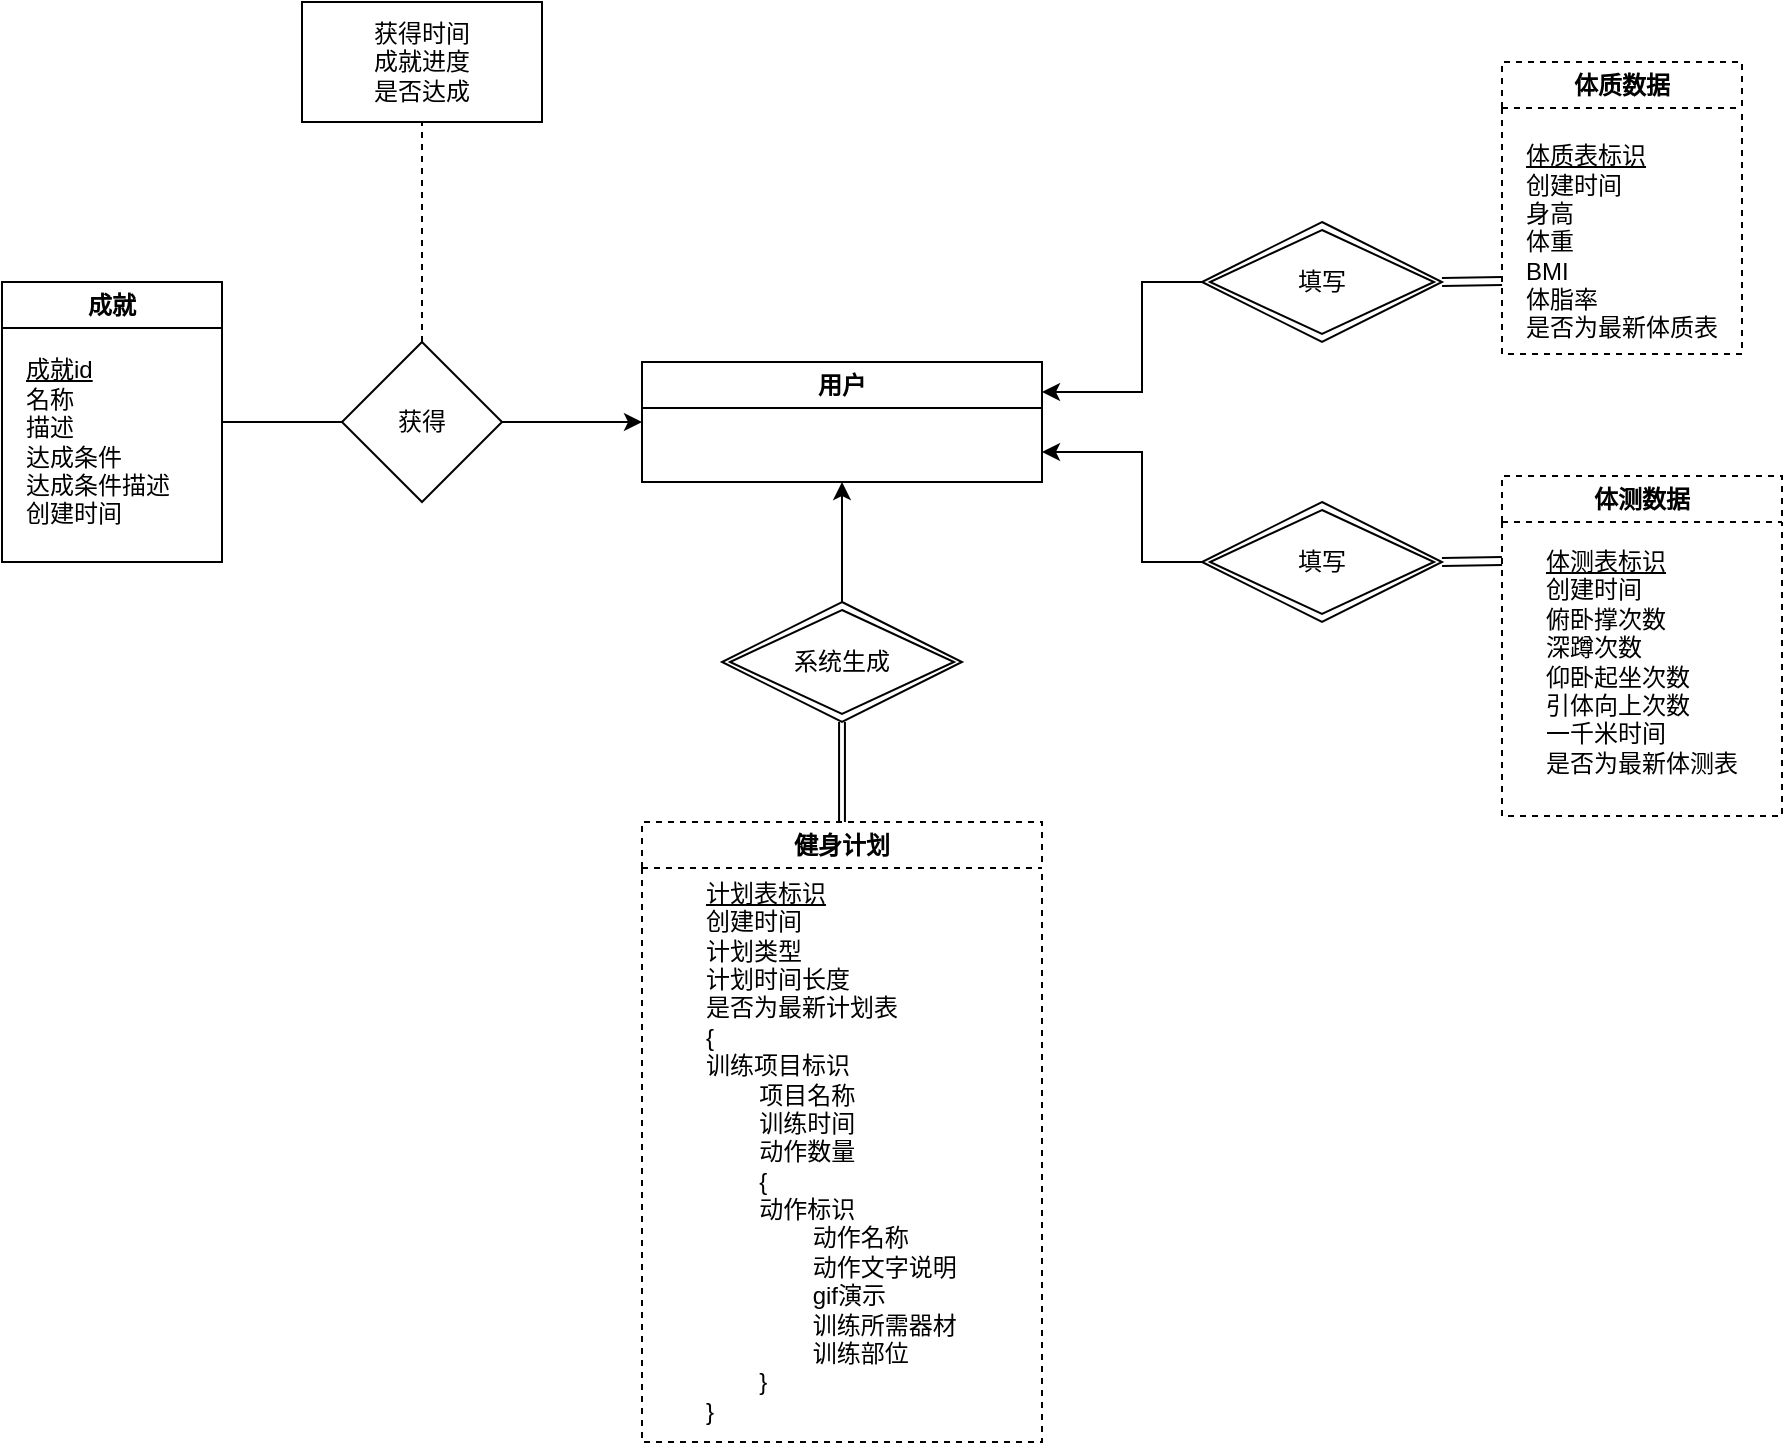 <mxfile version="24.4.0" type="device">
  <diagram name="第 1 页" id="iI1LpHMIFWrkIWX99k92">
    <mxGraphModel dx="1526" dy="1029" grid="1" gridSize="10" guides="1" tooltips="1" connect="1" arrows="1" fold="1" page="1" pageScale="1" pageWidth="827" pageHeight="1169" math="0" shadow="0">
      <root>
        <mxCell id="0" />
        <mxCell id="1" parent="0" />
        <mxCell id="k9xI1la4GZYIBO2oAjRl-1" value="用户" style="swimlane;whiteSpace=wrap;html=1;startSize=23;" vertex="1" parent="1">
          <mxGeometry x="420" y="380" width="200" height="60" as="geometry" />
        </mxCell>
        <mxCell id="k9xI1la4GZYIBO2oAjRl-2" value="获得" style="rhombus;whiteSpace=wrap;html=1;" vertex="1" parent="1">
          <mxGeometry x="270" y="370" width="80" height="80" as="geometry" />
        </mxCell>
        <mxCell id="k9xI1la4GZYIBO2oAjRl-3" value="成就" style="swimlane;whiteSpace=wrap;html=1;startSize=23;" vertex="1" parent="1">
          <mxGeometry x="100" y="340" width="110" height="140" as="geometry" />
        </mxCell>
        <mxCell id="k9xI1la4GZYIBO2oAjRl-30" value="&lt;u&gt;成就id&lt;/u&gt;&lt;div&gt;名称&lt;/div&gt;&lt;div&gt;描述&lt;/div&gt;&lt;div&gt;达成条件&lt;/div&gt;&lt;div&gt;达成条件描述&lt;/div&gt;&lt;div&gt;创建时间&lt;/div&gt;" style="text;html=1;align=left;verticalAlign=middle;resizable=0;points=[];autosize=1;strokeColor=none;fillColor=none;" vertex="1" parent="k9xI1la4GZYIBO2oAjRl-3">
          <mxGeometry x="10" y="30" width="100" height="100" as="geometry" />
        </mxCell>
        <mxCell id="k9xI1la4GZYIBO2oAjRl-10" value="" style="endArrow=classic;html=1;rounded=0;exitX=1;exitY=0.5;exitDx=0;exitDy=0;entryX=0;entryY=0.5;entryDx=0;entryDy=0;" edge="1" parent="1" source="k9xI1la4GZYIBO2oAjRl-2" target="k9xI1la4GZYIBO2oAjRl-1">
          <mxGeometry width="50" height="50" relative="1" as="geometry">
            <mxPoint x="480" y="540" as="sourcePoint" />
            <mxPoint x="530" y="490" as="targetPoint" />
          </mxGeometry>
        </mxCell>
        <mxCell id="k9xI1la4GZYIBO2oAjRl-12" value="" style="endArrow=none;html=1;rounded=0;exitX=1;exitY=0.5;exitDx=0;exitDy=0;entryX=0;entryY=0.5;entryDx=0;entryDy=0;" edge="1" parent="1" source="k9xI1la4GZYIBO2oAjRl-3" target="k9xI1la4GZYIBO2oAjRl-2">
          <mxGeometry width="50" height="50" relative="1" as="geometry">
            <mxPoint x="480" y="540" as="sourcePoint" />
            <mxPoint x="530" y="490" as="targetPoint" />
          </mxGeometry>
        </mxCell>
        <mxCell id="k9xI1la4GZYIBO2oAjRl-13" value="体质数据" style="swimlane;whiteSpace=wrap;html=1;startSize=23;shadow=0;glass=0;rounded=0;treeMoving=0;autosize=0;noLabel=0;portConstraintRotation=0;snapToPoint=0;fixDash=0;metaEdit=0;backgroundOutline=0;swimlaneLine=1;dashed=1;" vertex="1" parent="1">
          <mxGeometry x="850" y="230" width="120" height="146" as="geometry" />
        </mxCell>
        <mxCell id="k9xI1la4GZYIBO2oAjRl-32" value="&lt;div&gt;&lt;u&gt;体质表标识&lt;/u&gt;&lt;/div&gt;&lt;div&gt;创建时间&lt;/div&gt;&lt;div&gt;身高&lt;/div&gt;&lt;div&gt;体重&lt;/div&gt;&lt;div&gt;BMI&lt;/div&gt;&lt;div&gt;体脂率&lt;/div&gt;&lt;div&gt;是否为最新体质表&lt;/div&gt;" style="text;html=1;align=left;verticalAlign=middle;resizable=0;points=[];autosize=1;strokeColor=none;fillColor=none;" vertex="1" parent="k9xI1la4GZYIBO2oAjRl-13">
          <mxGeometry x="10" y="35" width="120" height="110" as="geometry" />
        </mxCell>
        <mxCell id="k9xI1la4GZYIBO2oAjRl-15" value="健身计划" style="swimlane;whiteSpace=wrap;html=1;dashed=1;" vertex="1" parent="1">
          <mxGeometry x="420" y="610" width="200" height="310" as="geometry" />
        </mxCell>
        <mxCell id="k9xI1la4GZYIBO2oAjRl-43" value="&lt;u&gt;计划表标识&lt;/u&gt;&lt;div&gt;创建时间&lt;/div&gt;&lt;div&gt;计划类型&lt;/div&gt;&lt;div&gt;计划时间长度&lt;/div&gt;&lt;div&gt;是否为最新计划表&lt;/div&gt;&lt;div&gt;{&lt;/div&gt;&lt;div&gt;训练项目标识&lt;/div&gt;&lt;div&gt;&lt;span style=&quot;white-space: pre;&quot;&gt;&#x9;&lt;/span&gt;项目名称&lt;br&gt;&lt;/div&gt;&lt;div&gt;&lt;span style=&quot;white-space: pre;&quot;&gt;&#x9;&lt;/span&gt;训练时间&lt;/div&gt;&lt;div&gt;&lt;span style=&quot;white-space: pre;&quot;&gt;&#x9;&lt;/span&gt;动作数量&lt;br&gt;&lt;/div&gt;&lt;div&gt;&lt;span style=&quot;white-space: pre;&quot;&gt;&#x9;&lt;/span&gt;{&lt;br&gt;&lt;/div&gt;&lt;div&gt;&lt;span style=&quot;white-space: pre;&quot;&gt;&#x9;&lt;/span&gt;动作标识&lt;/div&gt;&lt;div&gt;&lt;span style=&quot;white-space: pre;&quot;&gt;&#x9;&lt;span style=&quot;white-space: pre;&quot;&gt;&#x9;&lt;/span&gt;&lt;/span&gt;动作名称&lt;br&gt;&lt;/div&gt;&lt;div&gt;&lt;span style=&quot;white-space: pre;&quot;&gt;&#x9;&lt;span style=&quot;white-space: pre;&quot;&gt;&#x9;&lt;/span&gt;&lt;/span&gt;动作文字说明&lt;br&gt;&lt;/div&gt;&lt;div&gt;&lt;span style=&quot;white-space: pre;&quot;&gt;&#x9;&lt;span style=&quot;white-space: pre;&quot;&gt;&#x9;&lt;/span&gt;&lt;/span&gt;gif演示&lt;br&gt;&lt;/div&gt;&lt;div&gt;&lt;span style=&quot;white-space: pre;&quot;&gt;&#x9;&lt;span style=&quot;white-space: pre;&quot;&gt;&#x9;&lt;/span&gt;&lt;/span&gt;训练所需器材&lt;br&gt;&lt;/div&gt;&lt;div&gt;&lt;span style=&quot;white-space: pre;&quot;&gt;&#x9;&lt;span style=&quot;white-space: pre;&quot;&gt;&#x9;&lt;/span&gt;&lt;/span&gt;训练部位&lt;br&gt;&lt;/div&gt;&lt;div&gt;&lt;span style=&quot;white-space: pre;&quot;&gt;&#x9;&lt;/span&gt;}&lt;br&gt;&lt;/div&gt;&lt;div&gt;}&lt;/div&gt;" style="text;html=1;align=left;verticalAlign=middle;resizable=0;points=[];autosize=1;strokeColor=none;fillColor=none;" vertex="1" parent="k9xI1la4GZYIBO2oAjRl-15">
          <mxGeometry x="30" y="20" width="150" height="290" as="geometry" />
        </mxCell>
        <mxCell id="k9xI1la4GZYIBO2oAjRl-17" value="" style="endArrow=classic;html=1;rounded=0;exitX=0;exitY=0.5;exitDx=0;exitDy=0;entryX=1;entryY=0.25;entryDx=0;entryDy=0;" edge="1" parent="1" source="k9xI1la4GZYIBO2oAjRl-38" target="k9xI1la4GZYIBO2oAjRl-1">
          <mxGeometry width="50" height="50" relative="1" as="geometry">
            <mxPoint x="670" y="300" as="sourcePoint" />
            <mxPoint x="590" y="232.5" as="targetPoint" />
            <Array as="points">
              <mxPoint x="670" y="340" />
              <mxPoint x="670" y="360" />
              <mxPoint x="670" y="395" />
            </Array>
          </mxGeometry>
        </mxCell>
        <mxCell id="k9xI1la4GZYIBO2oAjRl-18" value="" style="endArrow=none;html=1;rounded=0;exitX=1;exitY=0.5;exitDx=0;exitDy=0;entryX=0;entryY=0.75;entryDx=0;entryDy=0;shape=link;" edge="1" parent="1" source="k9xI1la4GZYIBO2oAjRl-38" target="k9xI1la4GZYIBO2oAjRl-13">
          <mxGeometry width="50" height="50" relative="1" as="geometry">
            <mxPoint x="750" y="300" as="sourcePoint" />
            <mxPoint x="530" y="490" as="targetPoint" />
          </mxGeometry>
        </mxCell>
        <mxCell id="k9xI1la4GZYIBO2oAjRl-19" value="" style="endArrow=classic;html=1;rounded=0;entryX=0.5;entryY=1;entryDx=0;entryDy=0;exitX=0.5;exitY=0;exitDx=0;exitDy=0;" edge="1" parent="1" source="k9xI1la4GZYIBO2oAjRl-42" target="k9xI1la4GZYIBO2oAjRl-1">
          <mxGeometry width="50" height="50" relative="1" as="geometry">
            <mxPoint x="520" y="490.0" as="sourcePoint" />
            <mxPoint x="530" y="490" as="targetPoint" />
          </mxGeometry>
        </mxCell>
        <mxCell id="k9xI1la4GZYIBO2oAjRl-20" value="" style="endArrow=none;html=1;rounded=0;entryX=0.5;entryY=1;entryDx=0;entryDy=0;exitX=0.5;exitY=0;exitDx=0;exitDy=0;shape=link;width=2.941;" edge="1" parent="1" source="k9xI1la4GZYIBO2oAjRl-15" target="k9xI1la4GZYIBO2oAjRl-42">
          <mxGeometry width="50" height="50" relative="1" as="geometry">
            <mxPoint x="480" y="540" as="sourcePoint" />
            <mxPoint x="520" y="570.0" as="targetPoint" />
          </mxGeometry>
        </mxCell>
        <mxCell id="k9xI1la4GZYIBO2oAjRl-26" value="" style="endArrow=classic;html=1;rounded=0;entryX=1;entryY=0.75;entryDx=0;entryDy=0;exitX=0;exitY=0.5;exitDx=0;exitDy=0;" edge="1" parent="1" source="k9xI1la4GZYIBO2oAjRl-39" target="k9xI1la4GZYIBO2oAjRl-1">
          <mxGeometry width="50" height="50" relative="1" as="geometry">
            <mxPoint x="690" y="530.0" as="sourcePoint" />
            <mxPoint x="650" y="460" as="targetPoint" />
            <Array as="points">
              <mxPoint x="670" y="480" />
              <mxPoint x="670" y="460" />
              <mxPoint x="670" y="425" />
            </Array>
          </mxGeometry>
        </mxCell>
        <mxCell id="k9xI1la4GZYIBO2oAjRl-27" value="体测数据" style="swimlane;whiteSpace=wrap;html=1;dashed=1;" vertex="1" parent="1">
          <mxGeometry x="850" y="437" width="140" height="170" as="geometry" />
        </mxCell>
        <mxCell id="k9xI1la4GZYIBO2oAjRl-41" value="&lt;u&gt;体测表标识&lt;/u&gt;&lt;div&gt;创建时间&lt;/div&gt;&lt;div&gt;俯卧撑次数&lt;/div&gt;&lt;div&gt;深蹲次数&lt;/div&gt;&lt;div&gt;仰卧起坐次数&lt;/div&gt;&lt;div&gt;引体向上次数&lt;/div&gt;&lt;div&gt;一千米时间&lt;/div&gt;&lt;div&gt;是否为最新体测表&lt;/div&gt;" style="text;html=1;align=left;verticalAlign=middle;resizable=0;points=[];autosize=1;strokeColor=none;fillColor=none;" vertex="1" parent="k9xI1la4GZYIBO2oAjRl-27">
          <mxGeometry x="20" y="28" width="120" height="130" as="geometry" />
        </mxCell>
        <mxCell id="k9xI1la4GZYIBO2oAjRl-28" value="" style="endArrow=none;html=1;rounded=0;exitX=1;exitY=0.5;exitDx=0;exitDy=0;entryX=0;entryY=0.25;entryDx=0;entryDy=0;shape=link;" edge="1" parent="1" source="k9xI1la4GZYIBO2oAjRl-39" target="k9xI1la4GZYIBO2oAjRl-27">
          <mxGeometry width="50" height="50" relative="1" as="geometry">
            <mxPoint x="770" y="530.0" as="sourcePoint" />
            <mxPoint x="830" y="500" as="targetPoint" />
          </mxGeometry>
        </mxCell>
        <mxCell id="k9xI1la4GZYIBO2oAjRl-36" value="" style="endArrow=none;dashed=1;html=1;rounded=0;exitX=0.5;exitY=0;exitDx=0;exitDy=0;entryX=0.5;entryY=1;entryDx=0;entryDy=0;" edge="1" parent="1" source="k9xI1la4GZYIBO2oAjRl-2" target="k9xI1la4GZYIBO2oAjRl-37">
          <mxGeometry width="50" height="50" relative="1" as="geometry">
            <mxPoint x="310" y="360" as="sourcePoint" />
            <mxPoint x="310" y="300" as="targetPoint" />
          </mxGeometry>
        </mxCell>
        <mxCell id="k9xI1la4GZYIBO2oAjRl-37" value="获得时间&lt;div&gt;成就进度&lt;/div&gt;&lt;div&gt;是否达成&lt;/div&gt;" style="rounded=0;whiteSpace=wrap;html=1;" vertex="1" parent="1">
          <mxGeometry x="250" y="200" width="120" height="60" as="geometry" />
        </mxCell>
        <mxCell id="k9xI1la4GZYIBO2oAjRl-38" value="填写" style="shape=rhombus;double=1;perimeter=rhombusPerimeter;whiteSpace=wrap;html=1;align=center;" vertex="1" parent="1">
          <mxGeometry x="700" y="310" width="120" height="60" as="geometry" />
        </mxCell>
        <mxCell id="k9xI1la4GZYIBO2oAjRl-39" value="填写" style="shape=rhombus;double=1;perimeter=rhombusPerimeter;whiteSpace=wrap;html=1;align=center;" vertex="1" parent="1">
          <mxGeometry x="700" y="450" width="120" height="60" as="geometry" />
        </mxCell>
        <mxCell id="k9xI1la4GZYIBO2oAjRl-42" value="系统生成" style="shape=rhombus;double=1;perimeter=rhombusPerimeter;whiteSpace=wrap;html=1;align=center;" vertex="1" parent="1">
          <mxGeometry x="460" y="500" width="120" height="60" as="geometry" />
        </mxCell>
      </root>
    </mxGraphModel>
  </diagram>
</mxfile>
